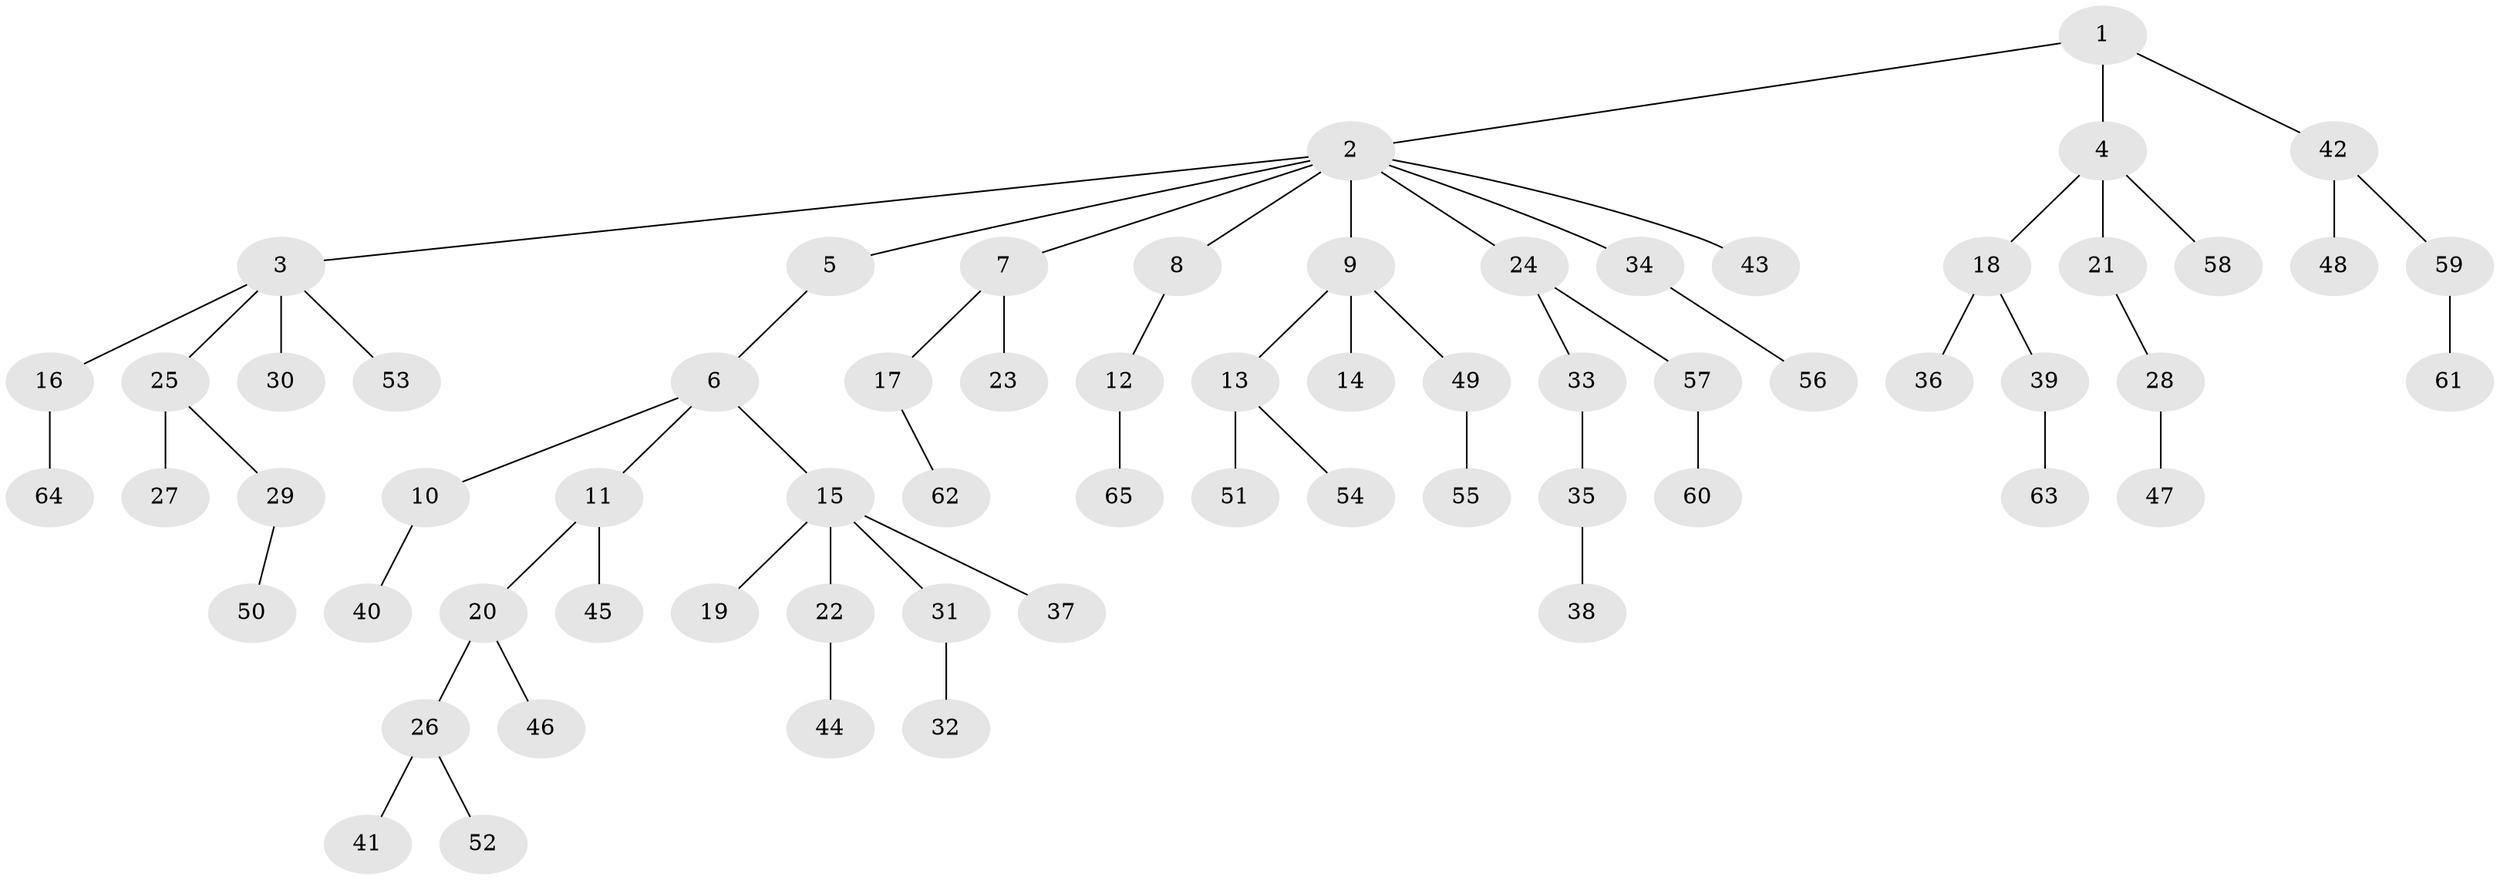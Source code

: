 // original degree distribution, {4: 0.06299212598425197, 12: 0.007874015748031496, 6: 0.007874015748031496, 5: 0.031496062992125984, 3: 0.14960629921259844, 1: 0.5433070866141733, 2: 0.1889763779527559, 8: 0.007874015748031496}
// Generated by graph-tools (version 1.1) at 2025/37/03/09/25 02:37:01]
// undirected, 65 vertices, 64 edges
graph export_dot {
graph [start="1"]
  node [color=gray90,style=filled];
  1;
  2;
  3;
  4;
  5;
  6;
  7;
  8;
  9;
  10;
  11;
  12;
  13;
  14;
  15;
  16;
  17;
  18;
  19;
  20;
  21;
  22;
  23;
  24;
  25;
  26;
  27;
  28;
  29;
  30;
  31;
  32;
  33;
  34;
  35;
  36;
  37;
  38;
  39;
  40;
  41;
  42;
  43;
  44;
  45;
  46;
  47;
  48;
  49;
  50;
  51;
  52;
  53;
  54;
  55;
  56;
  57;
  58;
  59;
  60;
  61;
  62;
  63;
  64;
  65;
  1 -- 2 [weight=1.0];
  1 -- 4 [weight=1.0];
  1 -- 42 [weight=1.0];
  2 -- 3 [weight=1.0];
  2 -- 5 [weight=1.0];
  2 -- 7 [weight=1.0];
  2 -- 8 [weight=1.0];
  2 -- 9 [weight=1.0];
  2 -- 24 [weight=1.0];
  2 -- 34 [weight=1.0];
  2 -- 43 [weight=1.0];
  3 -- 16 [weight=1.0];
  3 -- 25 [weight=1.0];
  3 -- 30 [weight=1.0];
  3 -- 53 [weight=1.0];
  4 -- 18 [weight=1.0];
  4 -- 21 [weight=1.0];
  4 -- 58 [weight=1.0];
  5 -- 6 [weight=1.0];
  6 -- 10 [weight=1.0];
  6 -- 11 [weight=1.0];
  6 -- 15 [weight=1.0];
  7 -- 17 [weight=1.0];
  7 -- 23 [weight=2.0];
  8 -- 12 [weight=1.0];
  9 -- 13 [weight=1.0];
  9 -- 14 [weight=1.0];
  9 -- 49 [weight=1.0];
  10 -- 40 [weight=1.0];
  11 -- 20 [weight=1.0];
  11 -- 45 [weight=2.0];
  12 -- 65 [weight=1.0];
  13 -- 51 [weight=1.0];
  13 -- 54 [weight=1.0];
  15 -- 19 [weight=1.0];
  15 -- 22 [weight=1.0];
  15 -- 31 [weight=1.0];
  15 -- 37 [weight=3.0];
  16 -- 64 [weight=1.0];
  17 -- 62 [weight=2.0];
  18 -- 36 [weight=1.0];
  18 -- 39 [weight=1.0];
  20 -- 26 [weight=1.0];
  20 -- 46 [weight=1.0];
  21 -- 28 [weight=1.0];
  22 -- 44 [weight=1.0];
  24 -- 33 [weight=1.0];
  24 -- 57 [weight=1.0];
  25 -- 27 [weight=2.0];
  25 -- 29 [weight=1.0];
  26 -- 41 [weight=1.0];
  26 -- 52 [weight=1.0];
  28 -- 47 [weight=1.0];
  29 -- 50 [weight=1.0];
  31 -- 32 [weight=1.0];
  33 -- 35 [weight=2.0];
  34 -- 56 [weight=1.0];
  35 -- 38 [weight=1.0];
  39 -- 63 [weight=1.0];
  42 -- 48 [weight=1.0];
  42 -- 59 [weight=1.0];
  49 -- 55 [weight=1.0];
  57 -- 60 [weight=1.0];
  59 -- 61 [weight=1.0];
}
